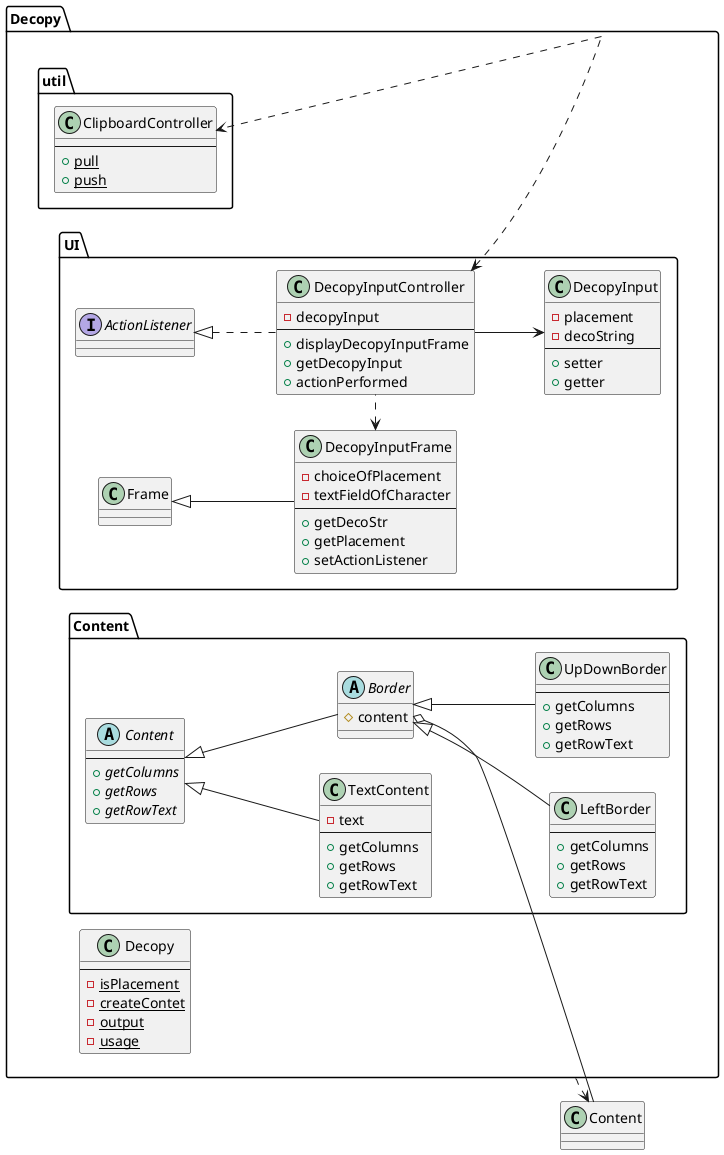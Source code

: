 @startuml Decopy

' クラス定義
package Decopy{
    Package Content {
        ' class ContentManager {}
        ' Decoratorパターン ここから ---
        abstract class Content {
            --
            + {abstract} getColumns
            + {abstract} getRows
            + {abstract} getRowText
        }

        class TextContent extends Content {
            - text
            --
            + getColumns
            + getRows
            + getRowText
        }

        abstract class Border extends Content {
            # content
        }

        class LeftBorder extends Border {
            --
            + getColumns
            + getRows
            + getRowText
        }

        class UpDownBorder extends Border {
            --
            + getColumns
            + getRows
            + getRowText
        }
        ' Decoratorパターン ここまで---
    }

    package UI {
        class DecopyInputController implements ActionListener{
            - decopyInput
            --
            + displayDecopyInputFrame
            + getDecopyInput
            + actionPerformed
        }

        class DecopyInputFrame extends Frame{
            - choiceOfPlacement
            - textFieldOfCharacter
            --
            + getDecoStr
            + getPlacement
            + setActionListener
        }

        class DecopyInput{
        - placement
        - decoString
        --
        + setter
        + getter
        }
    }

    package util {
        class ClipboardController {
        --
        + {static} pull
        + {static} push
        }
    }

    class Decopy {
        --
        - {static} isPlacement
        - {static} createContet
        - {static} output
        - {static} usage
    }
}

' クラス間の関係
left to right direction
Content --o Border 
Decopy ..> ClipboardController
Decopy .right.> Content
Decopy .up.> DecopyInputController
DecopyInputController .left> DecopyInputFrame
DecopyInputController --> DecopyInput


@enduml
